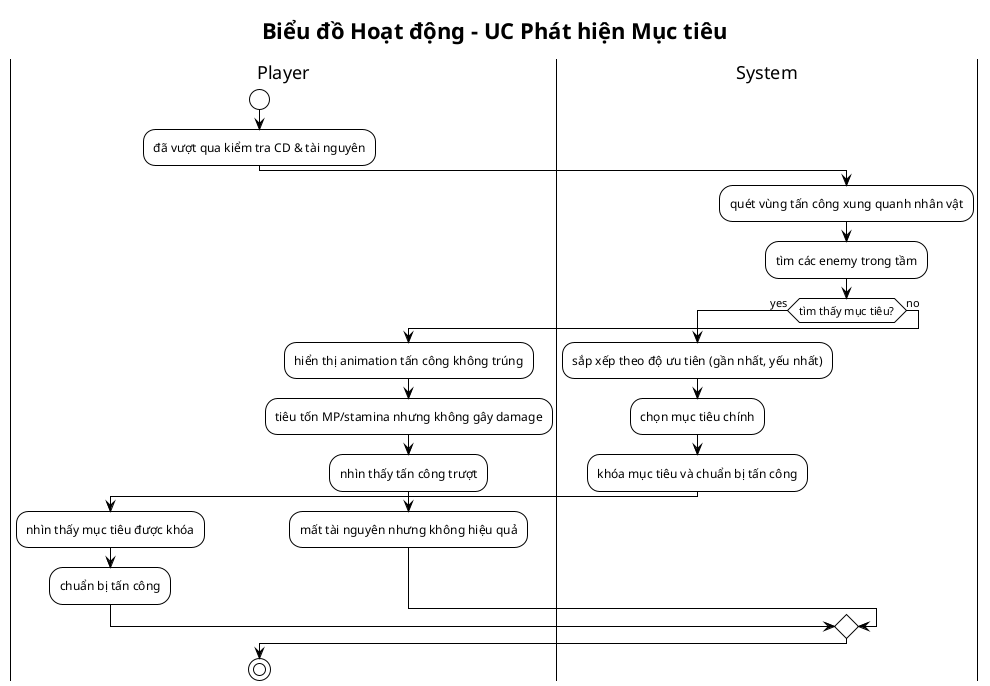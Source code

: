 @startuml Activity_UC2_Phat_Hien_Muc_Tieu
!theme plain

title Biểu đồ Hoạt động - UC Phát hiện Mục tiêu

|Player|
start
:đã vượt qua kiểm tra CD & tài nguyên;

|System|
:quét vùng tấn công xung quanh nhân vật;
:tìm các enemy trong tầm;

if (tìm thấy mục tiêu?) then (yes)
  :sắp xếp theo độ ưu tiên (gần nhất, yếu nhất);
  :chọn mục tiêu chính;
  :khóa mục tiêu và chuẩn bị tấn công;
  
  |Player|
  :nhìn thấy mục tiêu được khóa;
  :chuẩn bị tấn công;
  
else (no)
  :hiển thị animation tấn công không trúng;
  :tiêu tốn MP/stamina nhưng không gây damage;
  
  |Player|
  :nhìn thấy tấn công trượt;
  :mất tài nguyên nhưng không hiệu quả;
endif

stop

@enduml


